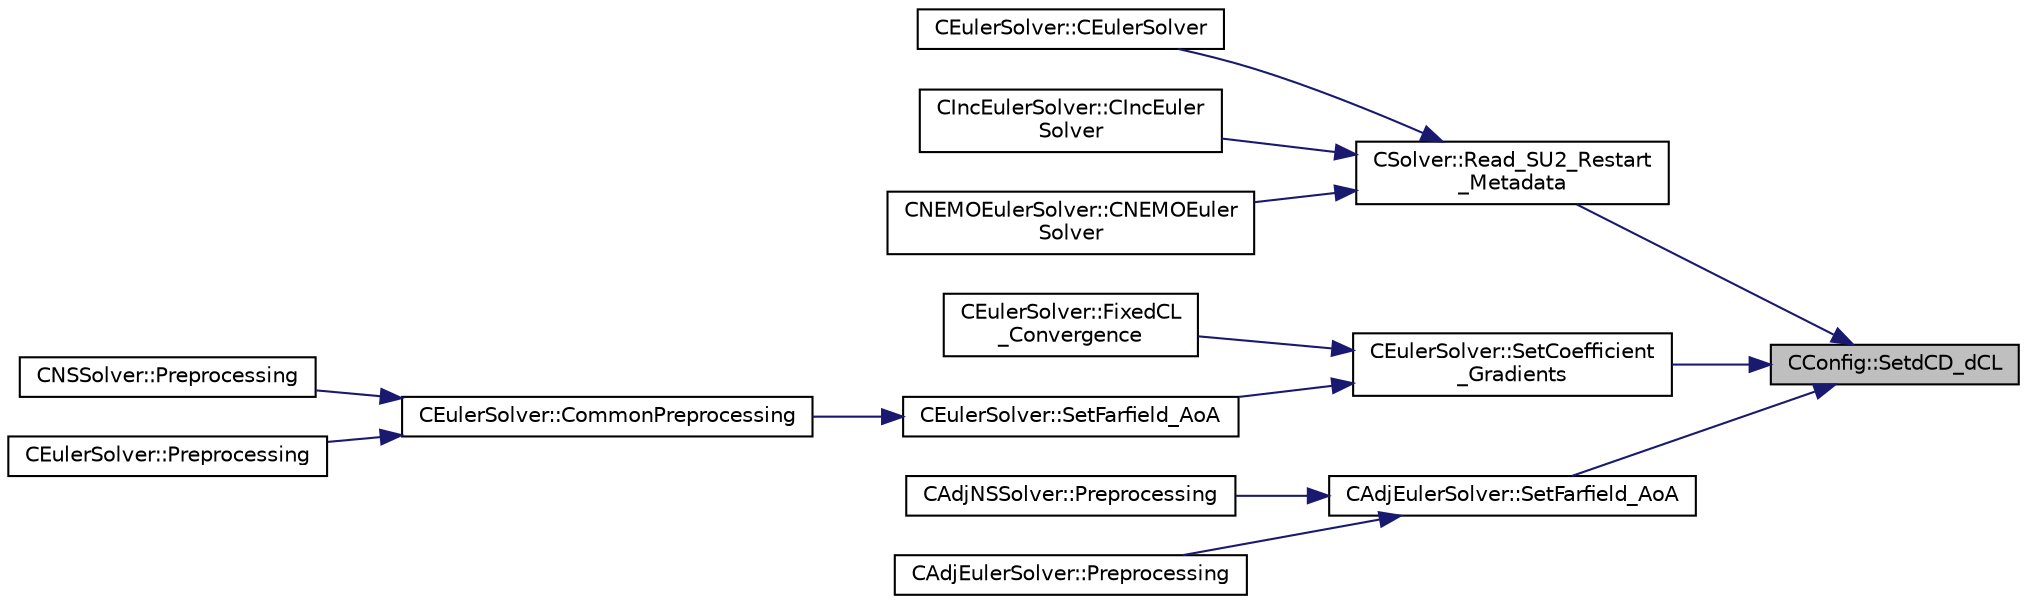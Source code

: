 digraph "CConfig::SetdCD_dCL"
{
 // LATEX_PDF_SIZE
  edge [fontname="Helvetica",fontsize="10",labelfontname="Helvetica",labelfontsize="10"];
  node [fontname="Helvetica",fontsize="10",shape=record];
  rankdir="RL";
  Node1 [label="CConfig::SetdCD_dCL",height=0.2,width=0.4,color="black", fillcolor="grey75", style="filled", fontcolor="black",tooltip="Value of the weight of the CD, CL, CM optimization."];
  Node1 -> Node2 [dir="back",color="midnightblue",fontsize="10",style="solid",fontname="Helvetica"];
  Node2 [label="CSolver::Read_SU2_Restart\l_Metadata",height=0.2,width=0.4,color="black", fillcolor="white", style="filled",URL="$classCSolver.html#addb83141389bce196e2790ffb498ee93",tooltip="Read the metadata from a native SU2 restart file (ASCII or binary)."];
  Node2 -> Node3 [dir="back",color="midnightblue",fontsize="10",style="solid",fontname="Helvetica"];
  Node3 [label="CEulerSolver::CEulerSolver",height=0.2,width=0.4,color="black", fillcolor="white", style="filled",URL="$classCEulerSolver.html#acb987947b2e76a9900605cb5fee72460",tooltip="Main constructor of this class."];
  Node2 -> Node4 [dir="back",color="midnightblue",fontsize="10",style="solid",fontname="Helvetica"];
  Node4 [label="CIncEulerSolver::CIncEuler\lSolver",height=0.2,width=0.4,color="black", fillcolor="white", style="filled",URL="$classCIncEulerSolver.html#a2a0c72c1d1d79e45c69da03e01f6281a",tooltip="Constructor of the class."];
  Node2 -> Node5 [dir="back",color="midnightblue",fontsize="10",style="solid",fontname="Helvetica"];
  Node5 [label="CNEMOEulerSolver::CNEMOEuler\lSolver",height=0.2,width=0.4,color="black", fillcolor="white", style="filled",URL="$classCNEMOEulerSolver.html#a192d56e184ee19ad0b0dd3282b74f1e6",tooltip="Contructor of the class."];
  Node1 -> Node6 [dir="back",color="midnightblue",fontsize="10",style="solid",fontname="Helvetica"];
  Node6 [label="CEulerSolver::SetCoefficient\l_Gradients",height=0.2,width=0.4,color="black", fillcolor="white", style="filled",URL="$classCEulerSolver.html#ab4fa5557c81f931fc824483e62ead218",tooltip="Set gradients of coefficients for fixed CL mode."];
  Node6 -> Node7 [dir="back",color="midnightblue",fontsize="10",style="solid",fontname="Helvetica"];
  Node7 [label="CEulerSolver::FixedCL\l_Convergence",height=0.2,width=0.4,color="black", fillcolor="white", style="filled",URL="$classCEulerSolver.html#ae42ef80597bae24c0e63411b6b2b8c2b",tooltip="Check for convergence of the Fixed CL mode to the target CL."];
  Node6 -> Node8 [dir="back",color="midnightblue",fontsize="10",style="solid",fontname="Helvetica"];
  Node8 [label="CEulerSolver::SetFarfield_AoA",height=0.2,width=0.4,color="black", fillcolor="white", style="filled",URL="$classCEulerSolver.html#ae9346f0feebb8b28613bfc7838d3d121",tooltip="Update the AoA and freestream velocity at the farfield."];
  Node8 -> Node9 [dir="back",color="midnightblue",fontsize="10",style="solid",fontname="Helvetica"];
  Node9 [label="CEulerSolver::CommonPreprocessing",height=0.2,width=0.4,color="black", fillcolor="white", style="filled",URL="$classCEulerSolver.html#a0d6f93feba8d6aad18edf3594213042b",tooltip="Preprocessing actions common to the Euler and NS solvers."];
  Node9 -> Node10 [dir="back",color="midnightblue",fontsize="10",style="solid",fontname="Helvetica"];
  Node10 [label="CNSSolver::Preprocessing",height=0.2,width=0.4,color="black", fillcolor="white", style="filled",URL="$classCNSSolver.html#af83e7cb773797239cdc98fc4d202d32f",tooltip="Restart residual and compute gradients."];
  Node9 -> Node11 [dir="back",color="midnightblue",fontsize="10",style="solid",fontname="Helvetica"];
  Node11 [label="CEulerSolver::Preprocessing",height=0.2,width=0.4,color="black", fillcolor="white", style="filled",URL="$classCEulerSolver.html#ab08b6aa95648e7ab973f9f247fe54b31",tooltip="Compute primitive variables and their gradients."];
  Node1 -> Node12 [dir="back",color="midnightblue",fontsize="10",style="solid",fontname="Helvetica"];
  Node12 [label="CAdjEulerSolver::SetFarfield_AoA",height=0.2,width=0.4,color="black", fillcolor="white", style="filled",URL="$classCAdjEulerSolver.html#a5265a44e6c43dee677c9f26333148432",tooltip="Update the AoA and freestream velocity at the farfield."];
  Node12 -> Node13 [dir="back",color="midnightblue",fontsize="10",style="solid",fontname="Helvetica"];
  Node13 [label="CAdjNSSolver::Preprocessing",height=0.2,width=0.4,color="black", fillcolor="white", style="filled",URL="$classCAdjNSSolver.html#a0669f6fb8ef7cd7800d151d4aff7d3f6",tooltip="Restart residual and compute gradients."];
  Node12 -> Node14 [dir="back",color="midnightblue",fontsize="10",style="solid",fontname="Helvetica"];
  Node14 [label="CAdjEulerSolver::Preprocessing",height=0.2,width=0.4,color="black", fillcolor="white", style="filled",URL="$classCAdjEulerSolver.html#a64baf8c7af6006bdc4ad0919f7c2507a",tooltip="Initialize the residual vectors."];
}
